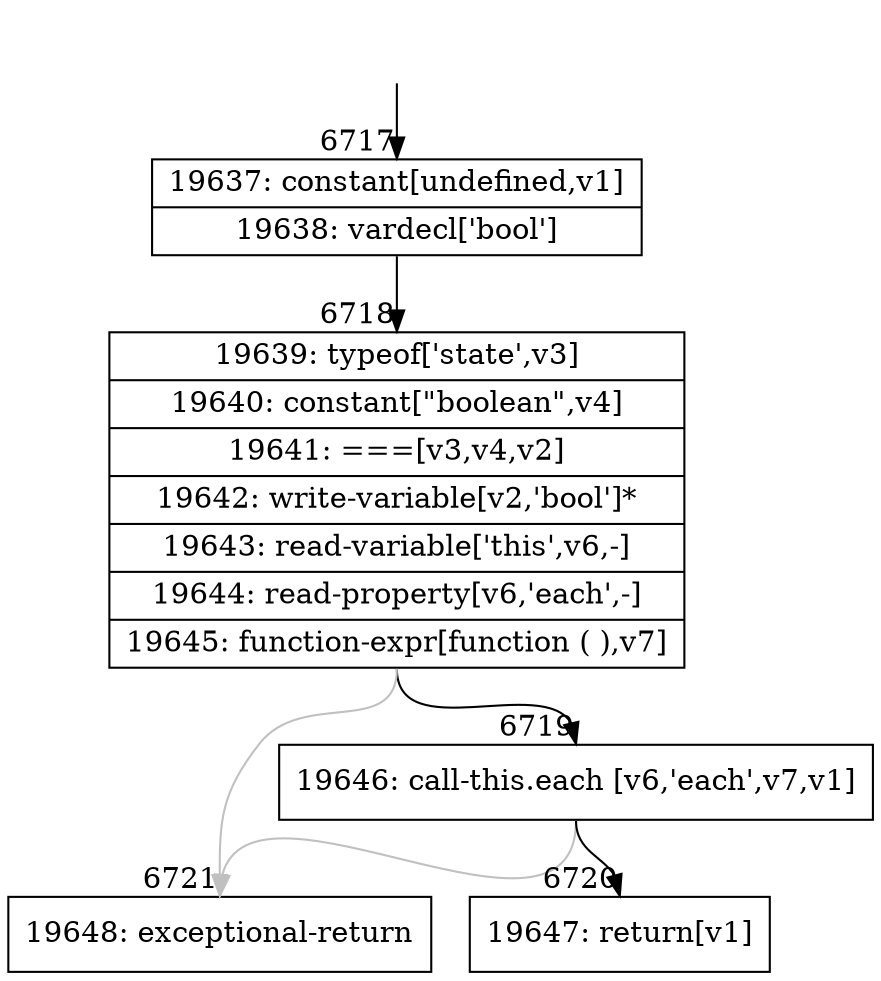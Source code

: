 digraph {
rankdir="TD"
BB_entry424[shape=none,label=""];
BB_entry424 -> BB6717 [tailport=s, headport=n, headlabel="    6717"]
BB6717 [shape=record label="{19637: constant[undefined,v1]|19638: vardecl['bool']}" ] 
BB6717 -> BB6718 [tailport=s, headport=n, headlabel="      6718"]
BB6718 [shape=record label="{19639: typeof['state',v3]|19640: constant[\"boolean\",v4]|19641: ===[v3,v4,v2]|19642: write-variable[v2,'bool']*|19643: read-variable['this',v6,-]|19644: read-property[v6,'each',-]|19645: function-expr[function ( ),v7]}" ] 
BB6718 -> BB6719 [tailport=s, headport=n, headlabel="      6719"]
BB6718 -> BB6721 [tailport=s, headport=n, color=gray, headlabel="      6721"]
BB6719 [shape=record label="{19646: call-this.each [v6,'each',v7,v1]}" ] 
BB6719 -> BB6720 [tailport=s, headport=n, headlabel="      6720"]
BB6719 -> BB6721 [tailport=s, headport=n, color=gray]
BB6720 [shape=record label="{19647: return[v1]}" ] 
BB6721 [shape=record label="{19648: exceptional-return}" ] 
//#$~ 6759
}
